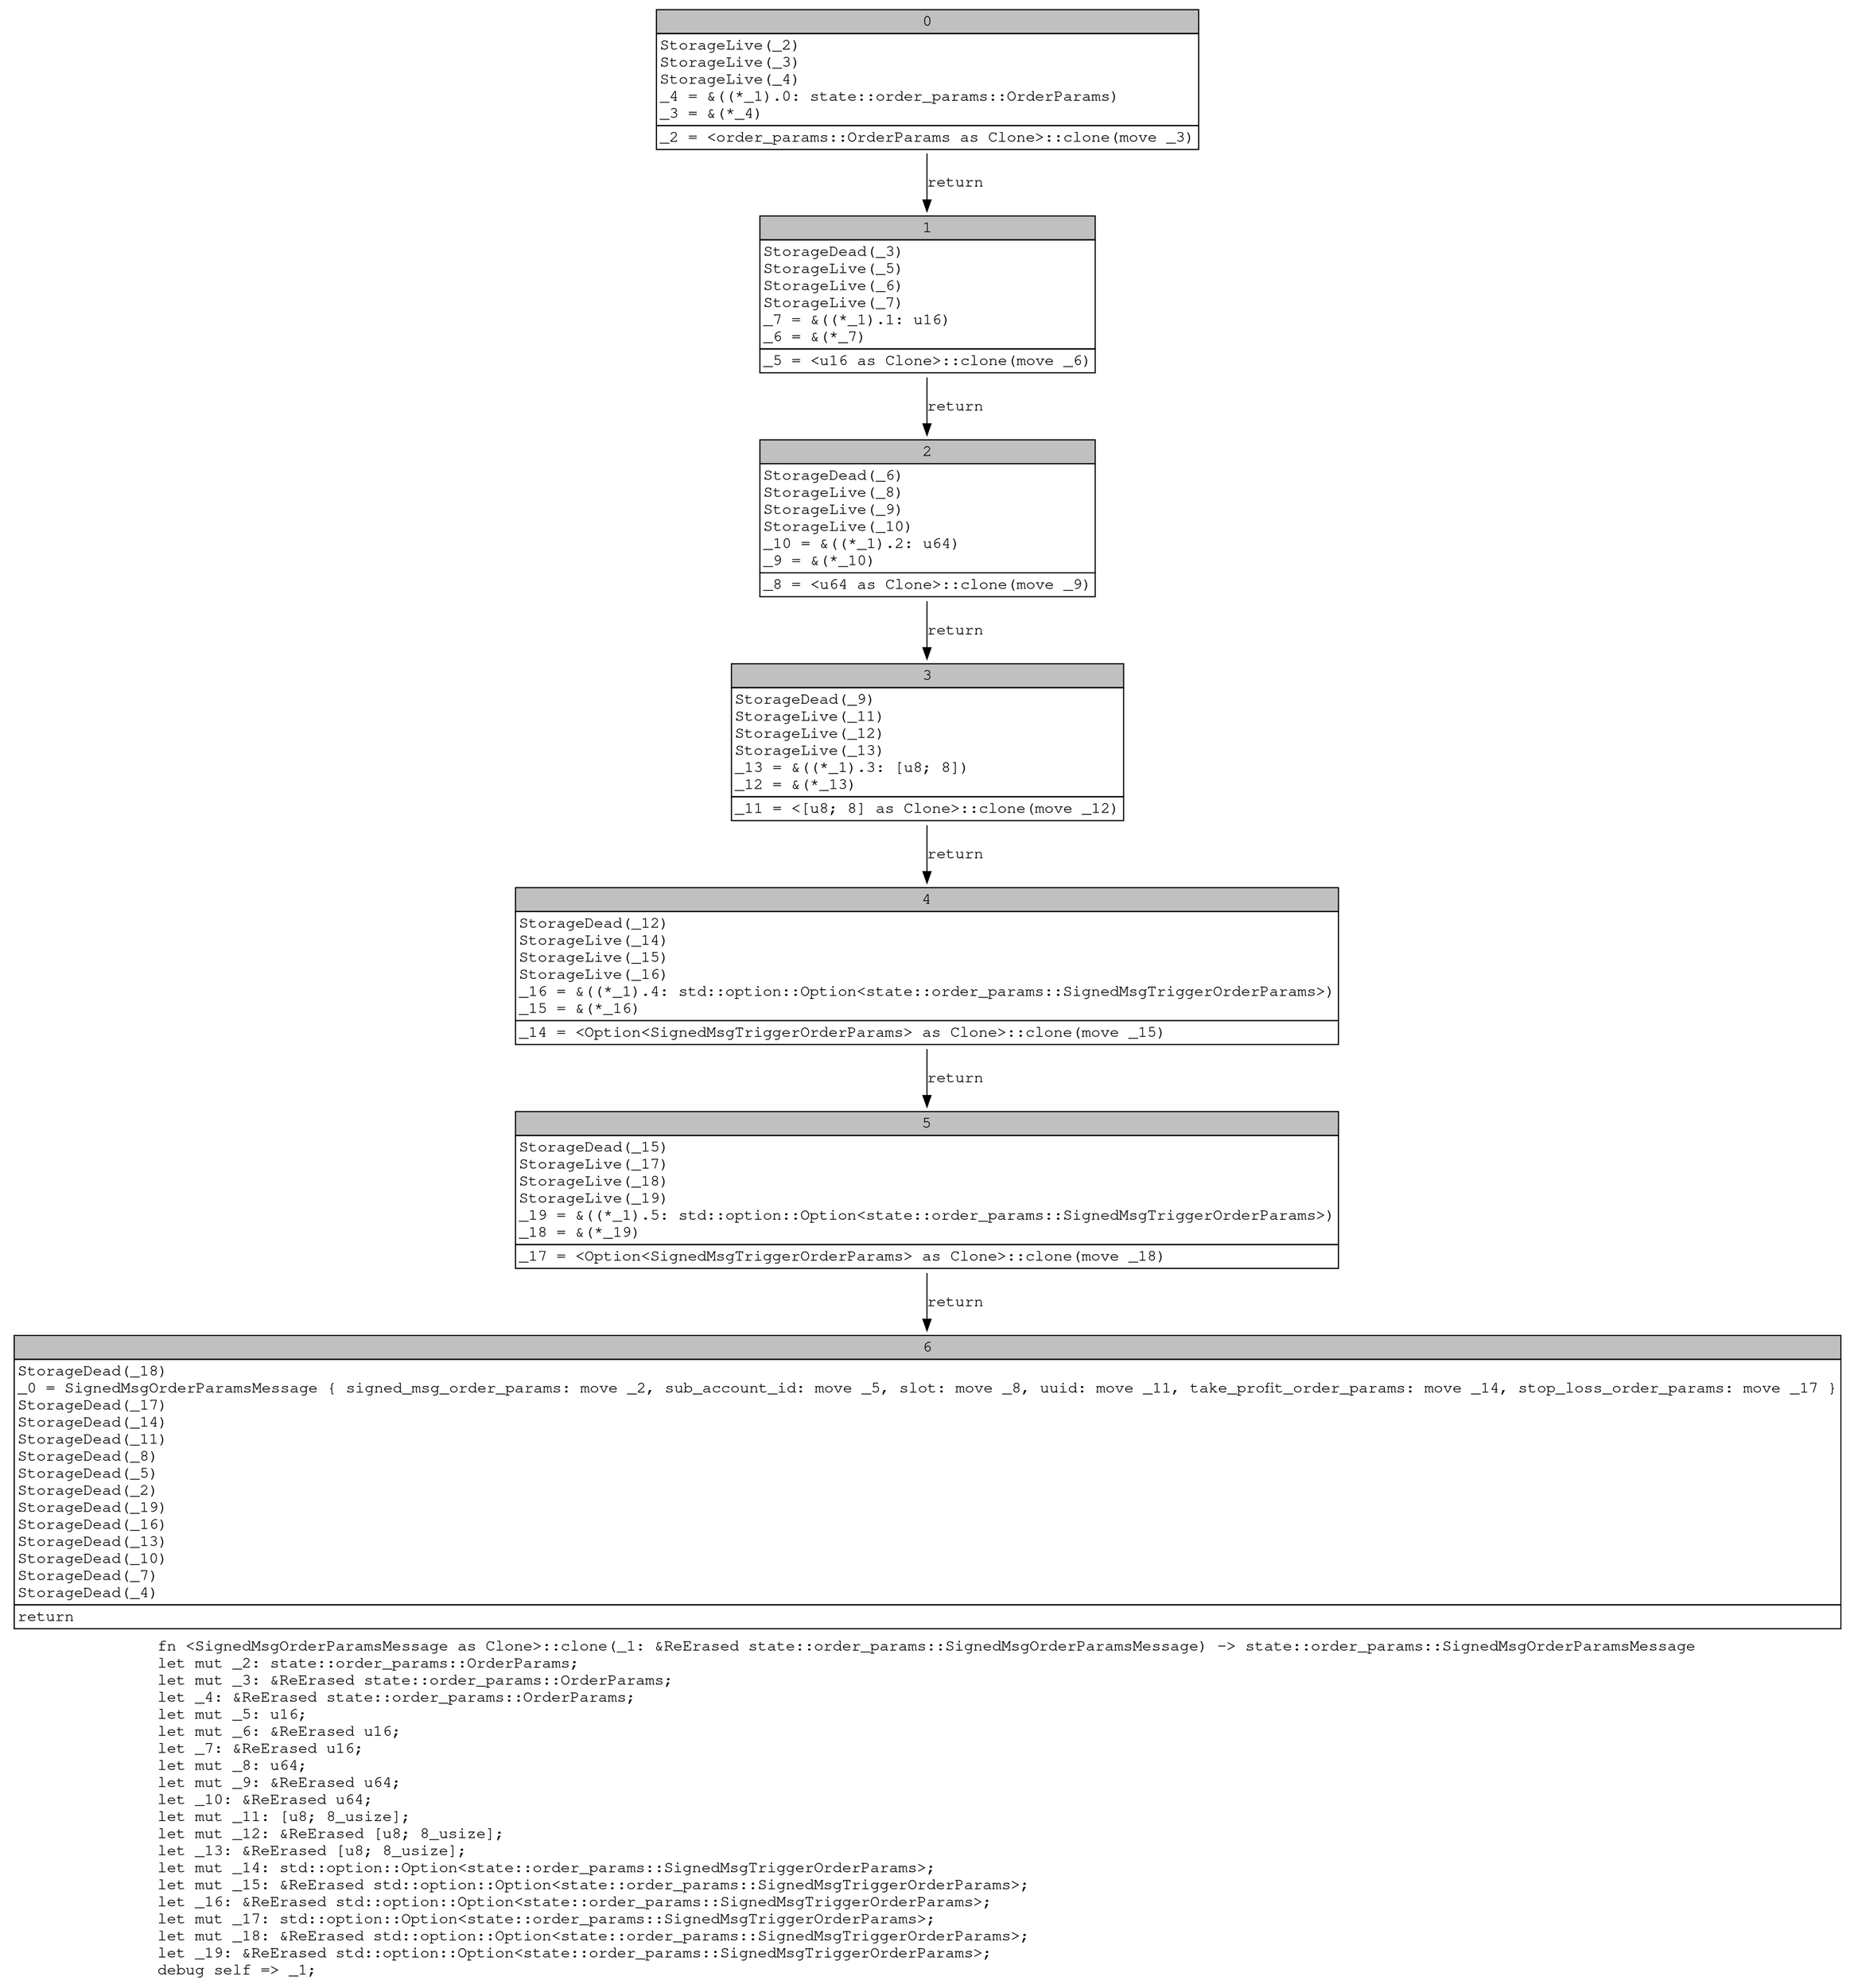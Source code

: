 digraph Mir_0_16921 {
    graph [fontname="Courier, monospace"];
    node [fontname="Courier, monospace"];
    edge [fontname="Courier, monospace"];
    label=<fn &lt;SignedMsgOrderParamsMessage as Clone&gt;::clone(_1: &amp;ReErased state::order_params::SignedMsgOrderParamsMessage) -&gt; state::order_params::SignedMsgOrderParamsMessage<br align="left"/>let mut _2: state::order_params::OrderParams;<br align="left"/>let mut _3: &amp;ReErased state::order_params::OrderParams;<br align="left"/>let _4: &amp;ReErased state::order_params::OrderParams;<br align="left"/>let mut _5: u16;<br align="left"/>let mut _6: &amp;ReErased u16;<br align="left"/>let _7: &amp;ReErased u16;<br align="left"/>let mut _8: u64;<br align="left"/>let mut _9: &amp;ReErased u64;<br align="left"/>let _10: &amp;ReErased u64;<br align="left"/>let mut _11: [u8; 8_usize];<br align="left"/>let mut _12: &amp;ReErased [u8; 8_usize];<br align="left"/>let _13: &amp;ReErased [u8; 8_usize];<br align="left"/>let mut _14: std::option::Option&lt;state::order_params::SignedMsgTriggerOrderParams&gt;;<br align="left"/>let mut _15: &amp;ReErased std::option::Option&lt;state::order_params::SignedMsgTriggerOrderParams&gt;;<br align="left"/>let _16: &amp;ReErased std::option::Option&lt;state::order_params::SignedMsgTriggerOrderParams&gt;;<br align="left"/>let mut _17: std::option::Option&lt;state::order_params::SignedMsgTriggerOrderParams&gt;;<br align="left"/>let mut _18: &amp;ReErased std::option::Option&lt;state::order_params::SignedMsgTriggerOrderParams&gt;;<br align="left"/>let _19: &amp;ReErased std::option::Option&lt;state::order_params::SignedMsgTriggerOrderParams&gt;;<br align="left"/>debug self =&gt; _1;<br align="left"/>>;
    bb0__0_16921 [shape="none", label=<<table border="0" cellborder="1" cellspacing="0"><tr><td bgcolor="gray" align="center" colspan="1">0</td></tr><tr><td align="left" balign="left">StorageLive(_2)<br/>StorageLive(_3)<br/>StorageLive(_4)<br/>_4 = &amp;((*_1).0: state::order_params::OrderParams)<br/>_3 = &amp;(*_4)<br/></td></tr><tr><td align="left">_2 = &lt;order_params::OrderParams as Clone&gt;::clone(move _3)</td></tr></table>>];
    bb1__0_16921 [shape="none", label=<<table border="0" cellborder="1" cellspacing="0"><tr><td bgcolor="gray" align="center" colspan="1">1</td></tr><tr><td align="left" balign="left">StorageDead(_3)<br/>StorageLive(_5)<br/>StorageLive(_6)<br/>StorageLive(_7)<br/>_7 = &amp;((*_1).1: u16)<br/>_6 = &amp;(*_7)<br/></td></tr><tr><td align="left">_5 = &lt;u16 as Clone&gt;::clone(move _6)</td></tr></table>>];
    bb2__0_16921 [shape="none", label=<<table border="0" cellborder="1" cellspacing="0"><tr><td bgcolor="gray" align="center" colspan="1">2</td></tr><tr><td align="left" balign="left">StorageDead(_6)<br/>StorageLive(_8)<br/>StorageLive(_9)<br/>StorageLive(_10)<br/>_10 = &amp;((*_1).2: u64)<br/>_9 = &amp;(*_10)<br/></td></tr><tr><td align="left">_8 = &lt;u64 as Clone&gt;::clone(move _9)</td></tr></table>>];
    bb3__0_16921 [shape="none", label=<<table border="0" cellborder="1" cellspacing="0"><tr><td bgcolor="gray" align="center" colspan="1">3</td></tr><tr><td align="left" balign="left">StorageDead(_9)<br/>StorageLive(_11)<br/>StorageLive(_12)<br/>StorageLive(_13)<br/>_13 = &amp;((*_1).3: [u8; 8])<br/>_12 = &amp;(*_13)<br/></td></tr><tr><td align="left">_11 = &lt;[u8; 8] as Clone&gt;::clone(move _12)</td></tr></table>>];
    bb4__0_16921 [shape="none", label=<<table border="0" cellborder="1" cellspacing="0"><tr><td bgcolor="gray" align="center" colspan="1">4</td></tr><tr><td align="left" balign="left">StorageDead(_12)<br/>StorageLive(_14)<br/>StorageLive(_15)<br/>StorageLive(_16)<br/>_16 = &amp;((*_1).4: std::option::Option&lt;state::order_params::SignedMsgTriggerOrderParams&gt;)<br/>_15 = &amp;(*_16)<br/></td></tr><tr><td align="left">_14 = &lt;Option&lt;SignedMsgTriggerOrderParams&gt; as Clone&gt;::clone(move _15)</td></tr></table>>];
    bb5__0_16921 [shape="none", label=<<table border="0" cellborder="1" cellspacing="0"><tr><td bgcolor="gray" align="center" colspan="1">5</td></tr><tr><td align="left" balign="left">StorageDead(_15)<br/>StorageLive(_17)<br/>StorageLive(_18)<br/>StorageLive(_19)<br/>_19 = &amp;((*_1).5: std::option::Option&lt;state::order_params::SignedMsgTriggerOrderParams&gt;)<br/>_18 = &amp;(*_19)<br/></td></tr><tr><td align="left">_17 = &lt;Option&lt;SignedMsgTriggerOrderParams&gt; as Clone&gt;::clone(move _18)</td></tr></table>>];
    bb6__0_16921 [shape="none", label=<<table border="0" cellborder="1" cellspacing="0"><tr><td bgcolor="gray" align="center" colspan="1">6</td></tr><tr><td align="left" balign="left">StorageDead(_18)<br/>_0 = SignedMsgOrderParamsMessage { signed_msg_order_params: move _2, sub_account_id: move _5, slot: move _8, uuid: move _11, take_profit_order_params: move _14, stop_loss_order_params: move _17 }<br/>StorageDead(_17)<br/>StorageDead(_14)<br/>StorageDead(_11)<br/>StorageDead(_8)<br/>StorageDead(_5)<br/>StorageDead(_2)<br/>StorageDead(_19)<br/>StorageDead(_16)<br/>StorageDead(_13)<br/>StorageDead(_10)<br/>StorageDead(_7)<br/>StorageDead(_4)<br/></td></tr><tr><td align="left">return</td></tr></table>>];
    bb0__0_16921 -> bb1__0_16921 [label="return"];
    bb1__0_16921 -> bb2__0_16921 [label="return"];
    bb2__0_16921 -> bb3__0_16921 [label="return"];
    bb3__0_16921 -> bb4__0_16921 [label="return"];
    bb4__0_16921 -> bb5__0_16921 [label="return"];
    bb5__0_16921 -> bb6__0_16921 [label="return"];
}
